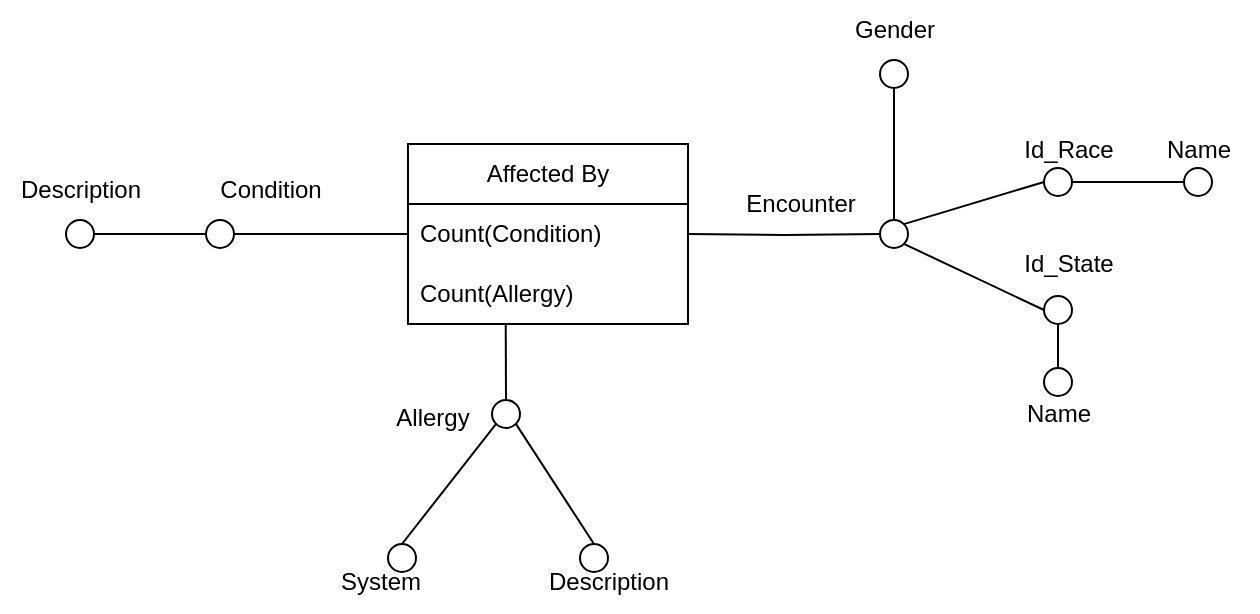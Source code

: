 <mxfile version="27.0.6">
  <diagram name="Pagina-1" id="kg6lUbxFgAgoJInFWnGX">
    <mxGraphModel dx="823" dy="560" grid="1" gridSize="10" guides="1" tooltips="1" connect="1" arrows="1" fold="1" page="1" pageScale="1" pageWidth="827" pageHeight="1169" math="0" shadow="0">
      <root>
        <mxCell id="0" />
        <mxCell id="1" parent="0" />
        <mxCell id="fBGlQ18qmNvpkIGqfjlM-1" style="rounded=0;orthogonalLoop=1;jettySize=auto;html=1;exitX=1;exitY=0;exitDx=0;exitDy=0;entryX=0;entryY=0.5;entryDx=0;entryDy=0;endArrow=none;startFill=0;" edge="1" parent="1" source="fBGlQ18qmNvpkIGqfjlM-3" target="fBGlQ18qmNvpkIGqfjlM-32">
          <mxGeometry relative="1" as="geometry" />
        </mxCell>
        <mxCell id="fBGlQ18qmNvpkIGqfjlM-2" style="rounded=0;orthogonalLoop=1;jettySize=auto;html=1;exitX=0.5;exitY=0;exitDx=0;exitDy=0;entryX=0.5;entryY=1;entryDx=0;entryDy=0;endArrow=none;startFill=0;" edge="1" parent="1" source="fBGlQ18qmNvpkIGqfjlM-3" target="fBGlQ18qmNvpkIGqfjlM-29">
          <mxGeometry relative="1" as="geometry" />
        </mxCell>
        <mxCell id="fBGlQ18qmNvpkIGqfjlM-3" value="" style="ellipse;whiteSpace=wrap;html=1;aspect=fixed;fillColor=#FFFFFF;" vertex="1" parent="1">
          <mxGeometry x="510" y="608" width="14" height="14" as="geometry" />
        </mxCell>
        <mxCell id="fBGlQ18qmNvpkIGqfjlM-4" style="rounded=0;orthogonalLoop=1;jettySize=auto;html=1;exitX=0;exitY=1;exitDx=0;exitDy=0;entryX=0.5;entryY=0;entryDx=0;entryDy=0;endArrow=none;startFill=0;" edge="1" parent="1" source="fBGlQ18qmNvpkIGqfjlM-5" target="fBGlQ18qmNvpkIGqfjlM-36">
          <mxGeometry relative="1" as="geometry" />
        </mxCell>
        <mxCell id="fBGlQ18qmNvpkIGqfjlM-5" value="" style="ellipse;whiteSpace=wrap;html=1;aspect=fixed;fillColor=#FFFFFF;" vertex="1" parent="1">
          <mxGeometry x="316" y="698" width="14" height="14" as="geometry" />
        </mxCell>
        <mxCell id="fBGlQ18qmNvpkIGqfjlM-6" value="Allergy" style="text;html=1;align=center;verticalAlign=middle;resizable=0;points=[];autosize=1;strokeColor=none;fillColor=none;" vertex="1" parent="1">
          <mxGeometry x="256" y="692" width="60" height="30" as="geometry" />
        </mxCell>
        <mxCell id="fBGlQ18qmNvpkIGqfjlM-7" style="rounded=0;orthogonalLoop=1;jettySize=auto;html=1;exitX=0.5;exitY=0;exitDx=0;exitDy=0;entryX=1;entryY=1;entryDx=0;entryDy=0;endArrow=none;startFill=0;" edge="1" parent="1" source="fBGlQ18qmNvpkIGqfjlM-8" target="fBGlQ18qmNvpkIGqfjlM-5">
          <mxGeometry relative="1" as="geometry" />
        </mxCell>
        <mxCell id="fBGlQ18qmNvpkIGqfjlM-8" value="" style="ellipse;whiteSpace=wrap;html=1;aspect=fixed;fillColor=#FFFFFF;" vertex="1" parent="1">
          <mxGeometry x="360" y="770" width="14" height="14" as="geometry" />
        </mxCell>
        <mxCell id="fBGlQ18qmNvpkIGqfjlM-9" value="Description" style="text;html=1;align=center;verticalAlign=middle;resizable=0;points=[];autosize=1;strokeColor=none;fillColor=none;" vertex="1" parent="1">
          <mxGeometry x="334" y="774" width="80" height="30" as="geometry" />
        </mxCell>
        <mxCell id="fBGlQ18qmNvpkIGqfjlM-10" value="Condition" style="text;html=1;align=center;verticalAlign=middle;resizable=0;points=[];autosize=1;strokeColor=none;fillColor=none;" vertex="1" parent="1">
          <mxGeometry x="170" y="578" width="70" height="30" as="geometry" />
        </mxCell>
        <mxCell id="fBGlQ18qmNvpkIGqfjlM-11" value="Encounter" style="text;html=1;align=center;verticalAlign=middle;resizable=0;points=[];autosize=1;strokeColor=none;fillColor=none;" vertex="1" parent="1">
          <mxGeometry x="430" y="585" width="80" height="30" as="geometry" />
        </mxCell>
        <mxCell id="fBGlQ18qmNvpkIGqfjlM-13" value="" style="ellipse;whiteSpace=wrap;html=1;aspect=fixed;fillColor=#FFFFFF;" vertex="1" parent="1">
          <mxGeometry x="592" y="646" width="14" height="14" as="geometry" />
        </mxCell>
        <mxCell id="fBGlQ18qmNvpkIGqfjlM-15" style="edgeStyle=orthogonalEdgeStyle;rounded=0;orthogonalLoop=1;jettySize=auto;html=1;entryX=0.5;entryY=1;entryDx=0;entryDy=0;endArrow=none;startFill=0;" edge="1" parent="1" source="fBGlQ18qmNvpkIGqfjlM-16" target="fBGlQ18qmNvpkIGqfjlM-13">
          <mxGeometry relative="1" as="geometry" />
        </mxCell>
        <mxCell id="fBGlQ18qmNvpkIGqfjlM-16" value="" style="ellipse;whiteSpace=wrap;html=1;aspect=fixed;fillColor=#FFFFFF;" vertex="1" parent="1">
          <mxGeometry x="592" y="682" width="14" height="14" as="geometry" />
        </mxCell>
        <mxCell id="fBGlQ18qmNvpkIGqfjlM-17" value="Name" style="text;html=1;align=center;verticalAlign=middle;resizable=0;points=[];autosize=1;strokeColor=none;fillColor=none;" vertex="1" parent="1">
          <mxGeometry x="569" y="690" width="60" height="30" as="geometry" />
        </mxCell>
        <mxCell id="fBGlQ18qmNvpkIGqfjlM-26" value="Id_State" style="text;html=1;align=center;verticalAlign=middle;resizable=0;points=[];autosize=1;strokeColor=none;fillColor=none;" vertex="1" parent="1">
          <mxGeometry x="569" y="615" width="70" height="30" as="geometry" />
        </mxCell>
        <mxCell id="fBGlQ18qmNvpkIGqfjlM-29" value="" style="ellipse;whiteSpace=wrap;html=1;aspect=fixed;fillColor=#FFFFFF;" vertex="1" parent="1">
          <mxGeometry x="510" y="528" width="14" height="14" as="geometry" />
        </mxCell>
        <mxCell id="fBGlQ18qmNvpkIGqfjlM-30" value="Gender" style="text;html=1;align=center;verticalAlign=middle;resizable=0;points=[];autosize=1;strokeColor=none;fillColor=none;" vertex="1" parent="1">
          <mxGeometry x="487" y="498" width="60" height="30" as="geometry" />
        </mxCell>
        <mxCell id="fBGlQ18qmNvpkIGqfjlM-31" style="edgeStyle=orthogonalEdgeStyle;rounded=0;orthogonalLoop=1;jettySize=auto;html=1;exitX=1;exitY=0.5;exitDx=0;exitDy=0;entryX=0;entryY=0.5;entryDx=0;entryDy=0;endArrow=none;startFill=0;" edge="1" parent="1" source="fBGlQ18qmNvpkIGqfjlM-32" target="fBGlQ18qmNvpkIGqfjlM-33">
          <mxGeometry relative="1" as="geometry" />
        </mxCell>
        <mxCell id="fBGlQ18qmNvpkIGqfjlM-32" value="" style="ellipse;whiteSpace=wrap;html=1;aspect=fixed;fillColor=#FFFFFF;" vertex="1" parent="1">
          <mxGeometry x="592" y="582" width="14" height="14" as="geometry" />
        </mxCell>
        <mxCell id="fBGlQ18qmNvpkIGqfjlM-33" value="" style="ellipse;whiteSpace=wrap;html=1;aspect=fixed;fillColor=#FFFFFF;" vertex="1" parent="1">
          <mxGeometry x="662" y="582" width="14" height="14" as="geometry" />
        </mxCell>
        <mxCell id="fBGlQ18qmNvpkIGqfjlM-34" value="Id_Race" style="text;html=1;align=center;verticalAlign=middle;resizable=0;points=[];autosize=1;strokeColor=none;fillColor=none;" vertex="1" parent="1">
          <mxGeometry x="569" y="558" width="70" height="30" as="geometry" />
        </mxCell>
        <mxCell id="fBGlQ18qmNvpkIGqfjlM-35" value="Name" style="text;html=1;align=center;verticalAlign=middle;resizable=0;points=[];autosize=1;strokeColor=none;fillColor=none;" vertex="1" parent="1">
          <mxGeometry x="639" y="558" width="60" height="30" as="geometry" />
        </mxCell>
        <mxCell id="fBGlQ18qmNvpkIGqfjlM-36" value="" style="ellipse;whiteSpace=wrap;html=1;aspect=fixed;fillColor=#FFFFFF;" vertex="1" parent="1">
          <mxGeometry x="264" y="770" width="14" height="14" as="geometry" />
        </mxCell>
        <mxCell id="fBGlQ18qmNvpkIGqfjlM-37" value="System" style="text;html=1;align=center;verticalAlign=middle;resizable=0;points=[];autosize=1;strokeColor=none;fillColor=none;" vertex="1" parent="1">
          <mxGeometry x="230" y="774" width="60" height="30" as="geometry" />
        </mxCell>
        <mxCell id="fBGlQ18qmNvpkIGqfjlM-38" style="rounded=0;orthogonalLoop=1;jettySize=auto;html=1;exitX=1;exitY=1;exitDx=0;exitDy=0;entryX=0;entryY=0.5;entryDx=0;entryDy=0;endArrow=none;startFill=0;" edge="1" parent="1" source="fBGlQ18qmNvpkIGqfjlM-3" target="fBGlQ18qmNvpkIGqfjlM-13">
          <mxGeometry relative="1" as="geometry" />
        </mxCell>
        <mxCell id="fBGlQ18qmNvpkIGqfjlM-39" value="Affected By" style="swimlane;fontStyle=0;childLayout=stackLayout;horizontal=1;startSize=30;horizontalStack=0;resizeParent=1;resizeParentMax=0;resizeLast=0;collapsible=1;marginBottom=0;whiteSpace=wrap;html=1;" vertex="1" parent="1">
          <mxGeometry x="274" y="570" width="140" height="90" as="geometry" />
        </mxCell>
        <mxCell id="fBGlQ18qmNvpkIGqfjlM-50" value="Count(Condition)" style="text;strokeColor=none;fillColor=none;align=left;verticalAlign=middle;spacingLeft=4;spacingRight=4;overflow=hidden;points=[[0,0.5],[1,0.5]];portConstraint=eastwest;rotatable=0;whiteSpace=wrap;html=1;" vertex="1" parent="fBGlQ18qmNvpkIGqfjlM-39">
          <mxGeometry y="30" width="140" height="30" as="geometry" />
        </mxCell>
        <mxCell id="fBGlQ18qmNvpkIGqfjlM-52" value="Count(Allergy)" style="text;strokeColor=none;fillColor=none;align=left;verticalAlign=middle;spacingLeft=4;spacingRight=4;overflow=hidden;points=[[0,0.5],[1,0.5]];portConstraint=eastwest;rotatable=0;whiteSpace=wrap;html=1;" vertex="1" parent="fBGlQ18qmNvpkIGqfjlM-39">
          <mxGeometry y="60" width="140" height="30" as="geometry" />
        </mxCell>
        <mxCell id="fBGlQ18qmNvpkIGqfjlM-41" style="edgeStyle=orthogonalEdgeStyle;rounded=0;orthogonalLoop=1;jettySize=auto;html=1;exitX=1;exitY=0.5;exitDx=0;exitDy=0;entryX=0;entryY=0.5;entryDx=0;entryDy=0;endArrow=none;startFill=0;" edge="1" parent="1" source="fBGlQ18qmNvpkIGqfjlM-42">
          <mxGeometry relative="1" as="geometry">
            <mxPoint x="274" y="615" as="targetPoint" />
          </mxGeometry>
        </mxCell>
        <mxCell id="fBGlQ18qmNvpkIGqfjlM-42" value="" style="ellipse;whiteSpace=wrap;html=1;aspect=fixed;fillColor=#FFFFFF;" vertex="1" parent="1">
          <mxGeometry x="173" y="608" width="14" height="14" as="geometry" />
        </mxCell>
        <mxCell id="fBGlQ18qmNvpkIGqfjlM-43" style="edgeStyle=orthogonalEdgeStyle;rounded=0;orthogonalLoop=1;jettySize=auto;html=1;entryX=0;entryY=0.5;entryDx=0;entryDy=0;endArrow=none;startFill=0;" edge="1" parent="1" source="fBGlQ18qmNvpkIGqfjlM-44" target="fBGlQ18qmNvpkIGqfjlM-42">
          <mxGeometry relative="1" as="geometry" />
        </mxCell>
        <mxCell id="fBGlQ18qmNvpkIGqfjlM-44" value="" style="ellipse;whiteSpace=wrap;html=1;aspect=fixed;fillColor=#FFFFFF;" vertex="1" parent="1">
          <mxGeometry x="103" y="608" width="14" height="14" as="geometry" />
        </mxCell>
        <mxCell id="fBGlQ18qmNvpkIGqfjlM-45" value="Description" style="text;html=1;align=center;verticalAlign=middle;resizable=0;points=[];autosize=1;strokeColor=none;fillColor=none;" vertex="1" parent="1">
          <mxGeometry x="70" y="578" width="80" height="30" as="geometry" />
        </mxCell>
        <mxCell id="fBGlQ18qmNvpkIGqfjlM-47" style="edgeStyle=orthogonalEdgeStyle;rounded=0;orthogonalLoop=1;jettySize=auto;html=1;entryX=0;entryY=0.5;entryDx=0;entryDy=0;endArrow=none;startFill=0;" edge="1" parent="1" target="fBGlQ18qmNvpkIGqfjlM-3">
          <mxGeometry relative="1" as="geometry">
            <mxPoint x="414" y="615" as="sourcePoint" />
          </mxGeometry>
        </mxCell>
        <mxCell id="fBGlQ18qmNvpkIGqfjlM-53" style="edgeStyle=orthogonalEdgeStyle;rounded=0;orthogonalLoop=1;jettySize=auto;html=1;exitX=0.5;exitY=0;exitDx=0;exitDy=0;entryX=0.349;entryY=0.998;entryDx=0;entryDy=0;entryPerimeter=0;endArrow=none;startFill=0;" edge="1" parent="1" source="fBGlQ18qmNvpkIGqfjlM-5" target="fBGlQ18qmNvpkIGqfjlM-52">
          <mxGeometry relative="1" as="geometry" />
        </mxCell>
      </root>
    </mxGraphModel>
  </diagram>
</mxfile>
